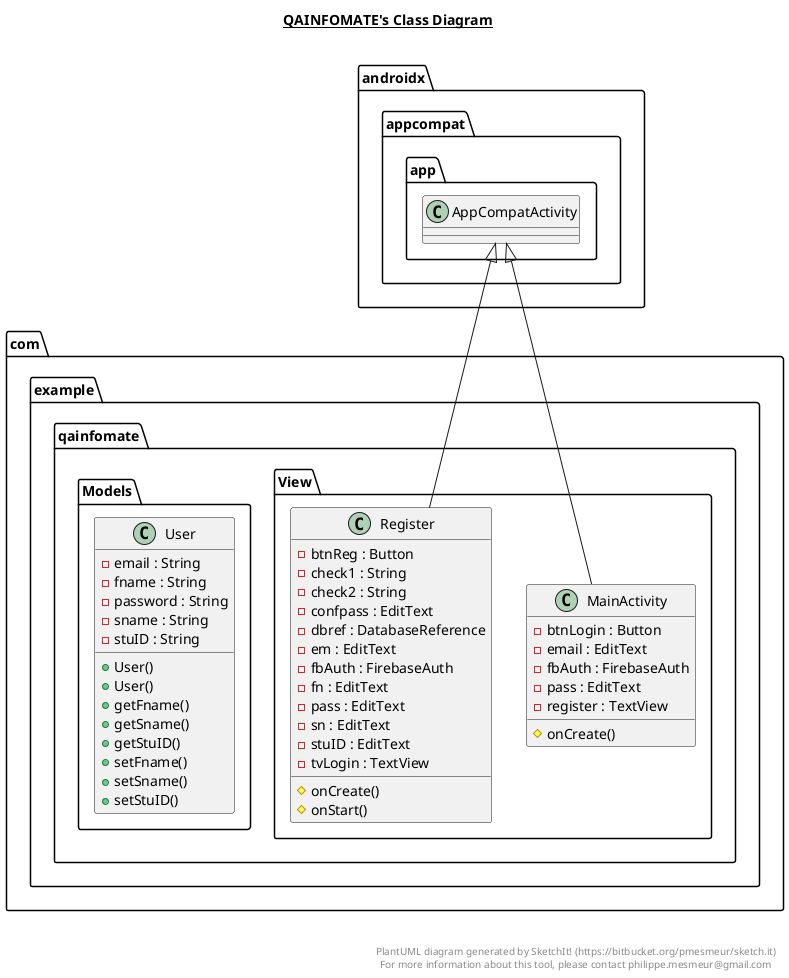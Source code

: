 @startuml

title __QAINFOMATE's Class Diagram__\n

  namespace com.example.qainfomate {
    class com.example.qainfomate.View.MainActivity {
        - btnLogin : Button
        - email : EditText
        - fbAuth : FirebaseAuth
        - pass : EditText
        - register : TextView
        # onCreate()
    }
  }
  

  namespace com.example.qainfomate {
    class com.example.qainfomate.View.Register {
        - btnReg : Button
        - check1 : String
        - check2 : String
        - confpass : EditText
        - dbref : DatabaseReference
        - em : EditText
        - fbAuth : FirebaseAuth
        - fn : EditText
        - pass : EditText
        - sn : EditText
        - stuID : EditText
        - tvLogin : TextView
        # onCreate()
        # onStart()
    }
  }
  

  namespace com.example.qainfomate {
    class com.example.qainfomate.Models.User {
        - email : String
        - fname : String
        - password : String
        - sname : String
        - stuID : String
        + User()
        + User()
        + getFname()
        + getSname()
        + getStuID()
        + setFname()
        + setSname()
        + setStuID()
    }
  }
  

  com.example.qainfomate.View.MainActivity -up-|> androidx.appcompat.app.AppCompatActivity
  com.example.qainfomate.View.Register -up-|> androidx.appcompat.app.AppCompatActivity


right footer


PlantUML diagram generated by SketchIt! (https://bitbucket.org/pmesmeur/sketch.it)
For more information about this tool, please contact philippe.mesmeur@gmail.com
endfooter

@enduml
